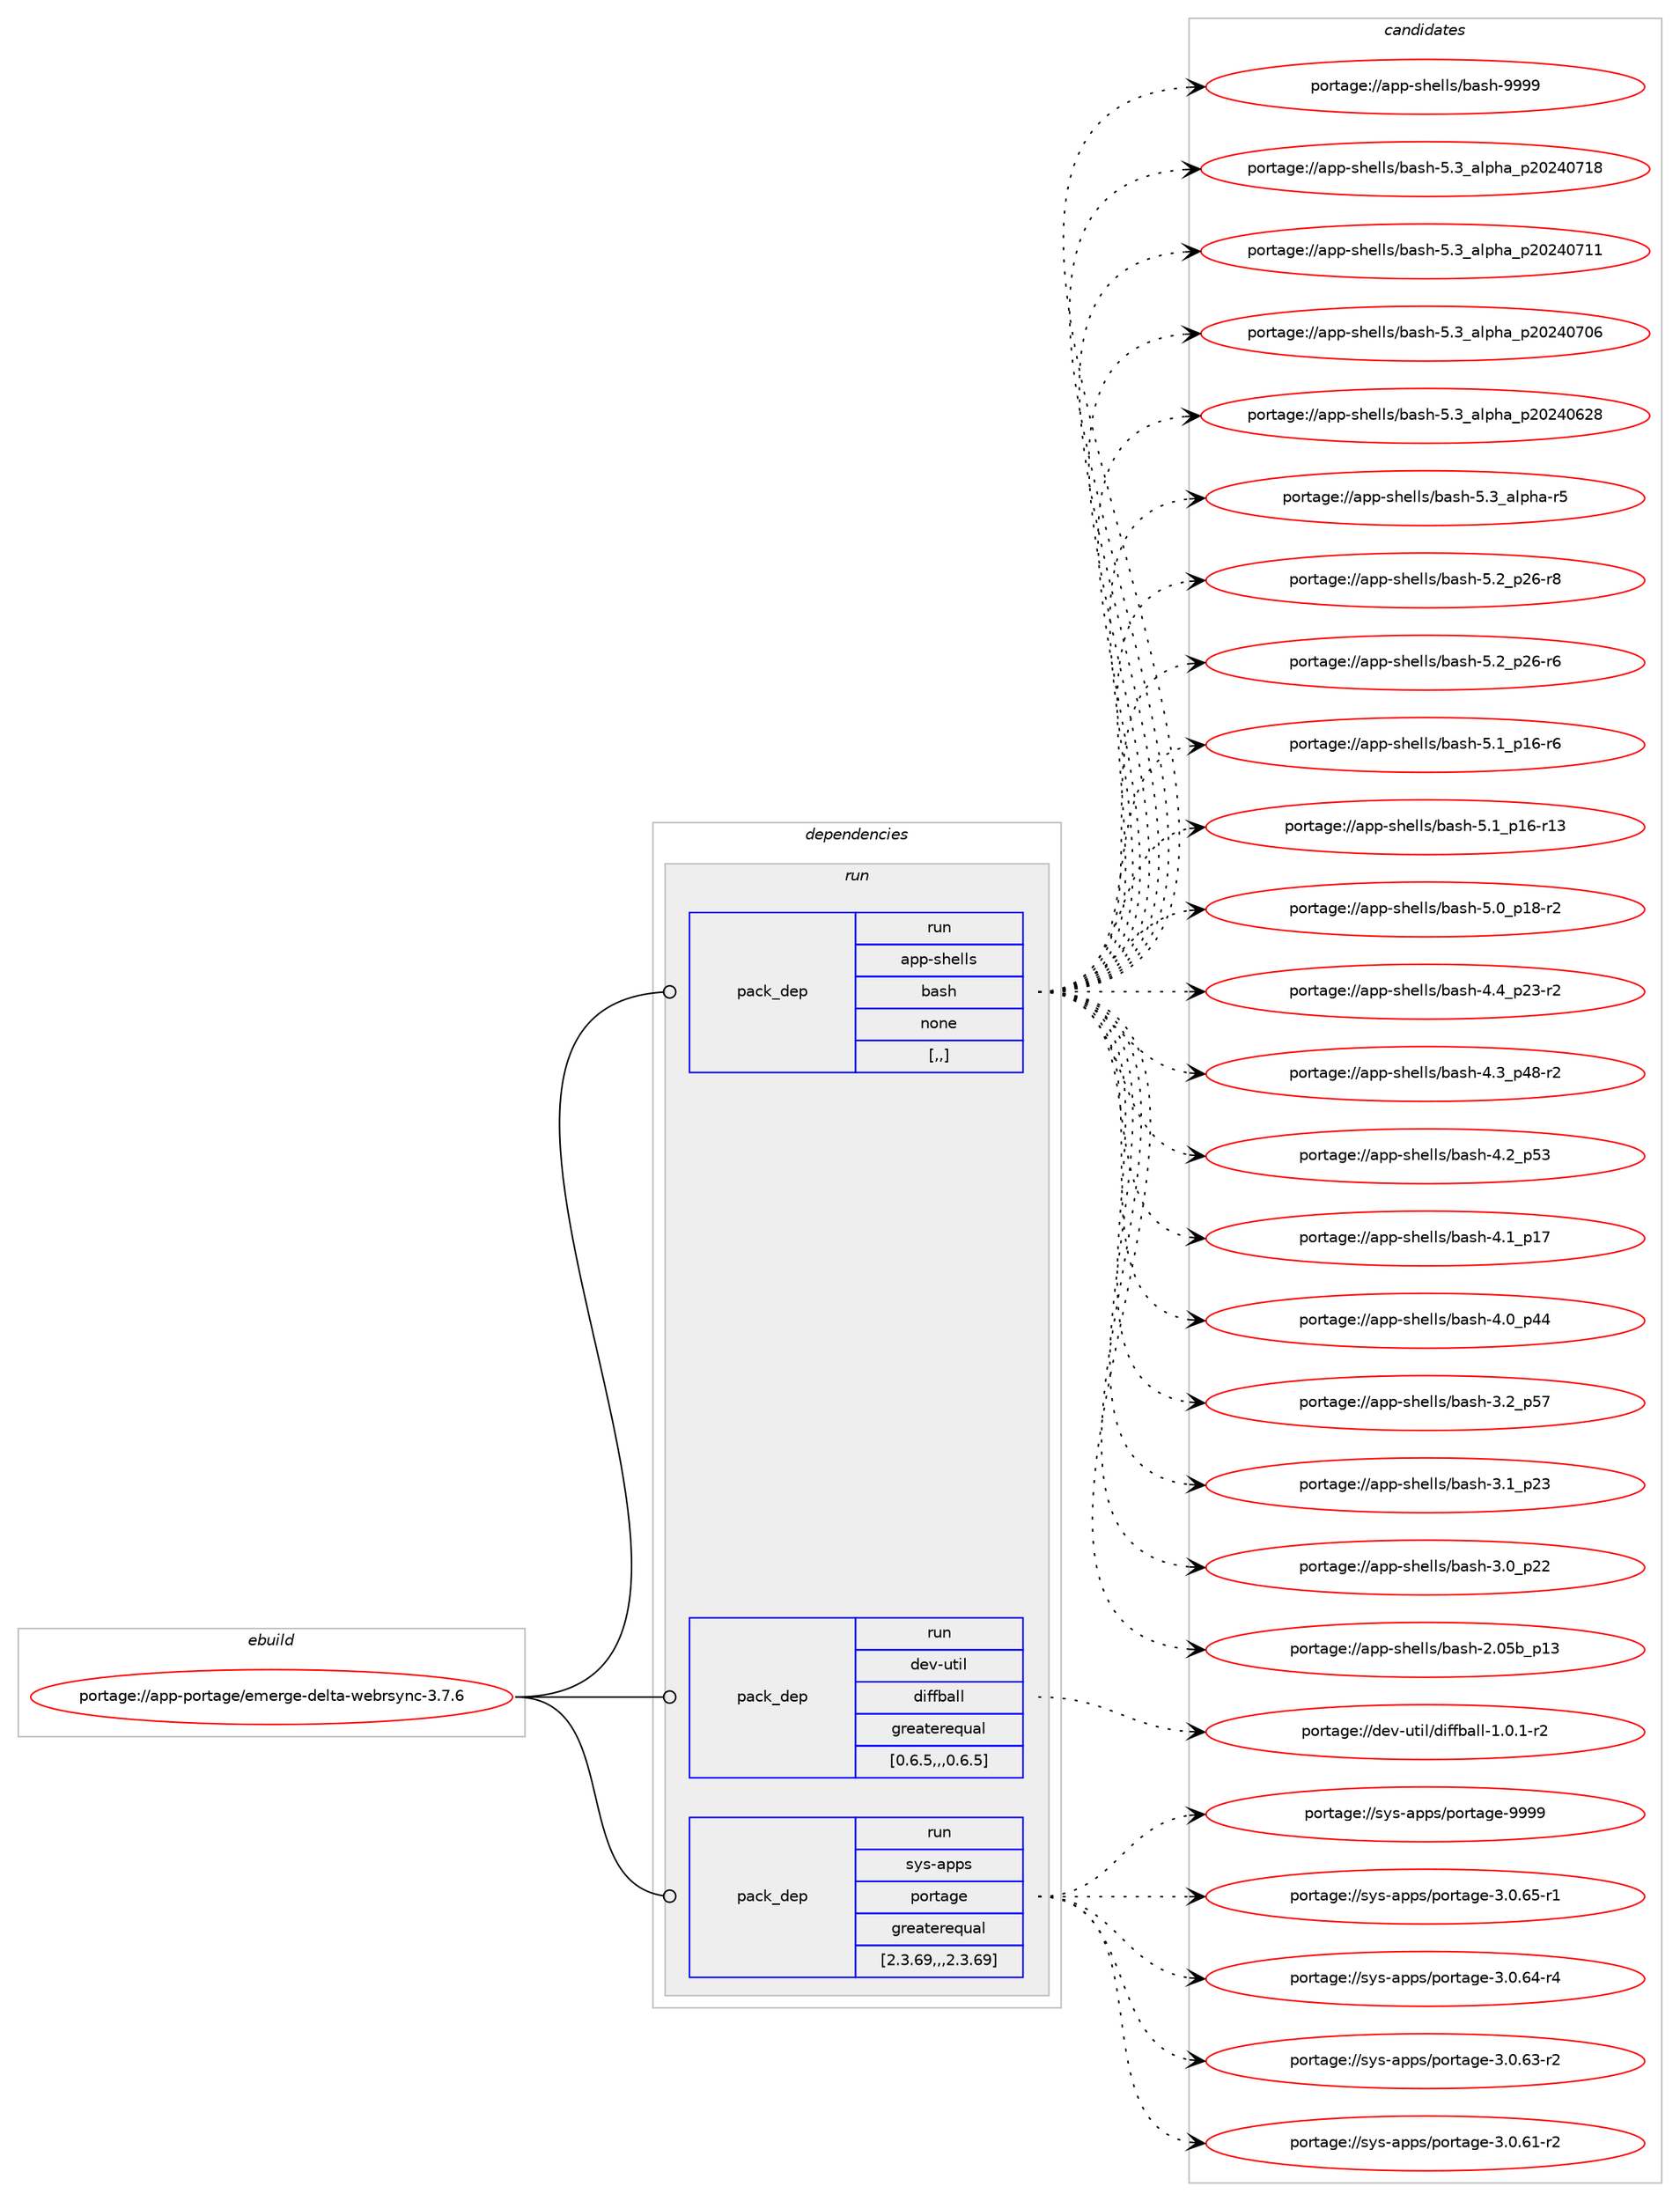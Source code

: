 digraph prolog {

# *************
# Graph options
# *************

newrank=true;
concentrate=true;
compound=true;
graph [rankdir=LR,fontname=Helvetica,fontsize=10,ranksep=1.5];#, ranksep=2.5, nodesep=0.2];
edge  [arrowhead=vee];
node  [fontname=Helvetica,fontsize=10];

# **********
# The ebuild
# **********

subgraph cluster_leftcol {
color=gray;
label=<<i>ebuild</i>>;
id [label="portage://app-portage/emerge-delta-webrsync-3.7.6", color=red, width=4, href="../app-portage/emerge-delta-webrsync-3.7.6.svg"];
}

# ****************
# The dependencies
# ****************

subgraph cluster_midcol {
color=gray;
label=<<i>dependencies</i>>;
subgraph cluster_compile {
fillcolor="#eeeeee";
style=filled;
label=<<i>compile</i>>;
}
subgraph cluster_compileandrun {
fillcolor="#eeeeee";
style=filled;
label=<<i>compile and run</i>>;
}
subgraph cluster_run {
fillcolor="#eeeeee";
style=filled;
label=<<i>run</i>>;
subgraph pack36009 {
dependency50615 [label=<<TABLE BORDER="0" CELLBORDER="1" CELLSPACING="0" CELLPADDING="4" WIDTH="220"><TR><TD ROWSPAN="6" CELLPADDING="30">pack_dep</TD></TR><TR><TD WIDTH="110">run</TD></TR><TR><TD>app-shells</TD></TR><TR><TD>bash</TD></TR><TR><TD>none</TD></TR><TR><TD>[,,]</TD></TR></TABLE>>, shape=none, color=blue];
}
id:e -> dependency50615:w [weight=20,style="solid",arrowhead="odot"];
subgraph pack36010 {
dependency50616 [label=<<TABLE BORDER="0" CELLBORDER="1" CELLSPACING="0" CELLPADDING="4" WIDTH="220"><TR><TD ROWSPAN="6" CELLPADDING="30">pack_dep</TD></TR><TR><TD WIDTH="110">run</TD></TR><TR><TD>dev-util</TD></TR><TR><TD>diffball</TD></TR><TR><TD>greaterequal</TD></TR><TR><TD>[0.6.5,,,0.6.5]</TD></TR></TABLE>>, shape=none, color=blue];
}
id:e -> dependency50616:w [weight=20,style="solid",arrowhead="odot"];
subgraph pack36011 {
dependency50617 [label=<<TABLE BORDER="0" CELLBORDER="1" CELLSPACING="0" CELLPADDING="4" WIDTH="220"><TR><TD ROWSPAN="6" CELLPADDING="30">pack_dep</TD></TR><TR><TD WIDTH="110">run</TD></TR><TR><TD>sys-apps</TD></TR><TR><TD>portage</TD></TR><TR><TD>greaterequal</TD></TR><TR><TD>[2.3.69,,,2.3.69]</TD></TR></TABLE>>, shape=none, color=blue];
}
id:e -> dependency50617:w [weight=20,style="solid",arrowhead="odot"];
}
}

# **************
# The candidates
# **************

subgraph cluster_choices {
rank=same;
color=gray;
label=<<i>candidates</i>>;

subgraph choice36009 {
color=black;
nodesep=1;
choice97112112451151041011081081154798971151044557575757 [label="portage://app-shells/bash-9999", color=red, width=4,href="../app-shells/bash-9999.svg"];
choice971121124511510410110810811547989711510445534651959710811210497951125048505248554956 [label="portage://app-shells/bash-5.3_alpha_p20240718", color=red, width=4,href="../app-shells/bash-5.3_alpha_p20240718.svg"];
choice971121124511510410110810811547989711510445534651959710811210497951125048505248554949 [label="portage://app-shells/bash-5.3_alpha_p20240711", color=red, width=4,href="../app-shells/bash-5.3_alpha_p20240711.svg"];
choice971121124511510410110810811547989711510445534651959710811210497951125048505248554854 [label="portage://app-shells/bash-5.3_alpha_p20240706", color=red, width=4,href="../app-shells/bash-5.3_alpha_p20240706.svg"];
choice971121124511510410110810811547989711510445534651959710811210497951125048505248545056 [label="portage://app-shells/bash-5.3_alpha_p20240628", color=red, width=4,href="../app-shells/bash-5.3_alpha_p20240628.svg"];
choice9711211245115104101108108115479897115104455346519597108112104974511453 [label="portage://app-shells/bash-5.3_alpha-r5", color=red, width=4,href="../app-shells/bash-5.3_alpha-r5.svg"];
choice9711211245115104101108108115479897115104455346509511250544511456 [label="portage://app-shells/bash-5.2_p26-r8", color=red, width=4,href="../app-shells/bash-5.2_p26-r8.svg"];
choice9711211245115104101108108115479897115104455346509511250544511454 [label="portage://app-shells/bash-5.2_p26-r6", color=red, width=4,href="../app-shells/bash-5.2_p26-r6.svg"];
choice9711211245115104101108108115479897115104455346499511249544511454 [label="portage://app-shells/bash-5.1_p16-r6", color=red, width=4,href="../app-shells/bash-5.1_p16-r6.svg"];
choice971121124511510410110810811547989711510445534649951124954451144951 [label="portage://app-shells/bash-5.1_p16-r13", color=red, width=4,href="../app-shells/bash-5.1_p16-r13.svg"];
choice9711211245115104101108108115479897115104455346489511249564511450 [label="portage://app-shells/bash-5.0_p18-r2", color=red, width=4,href="../app-shells/bash-5.0_p18-r2.svg"];
choice9711211245115104101108108115479897115104455246529511250514511450 [label="portage://app-shells/bash-4.4_p23-r2", color=red, width=4,href="../app-shells/bash-4.4_p23-r2.svg"];
choice9711211245115104101108108115479897115104455246519511252564511450 [label="portage://app-shells/bash-4.3_p48-r2", color=red, width=4,href="../app-shells/bash-4.3_p48-r2.svg"];
choice971121124511510410110810811547989711510445524650951125351 [label="portage://app-shells/bash-4.2_p53", color=red, width=4,href="../app-shells/bash-4.2_p53.svg"];
choice971121124511510410110810811547989711510445524649951124955 [label="portage://app-shells/bash-4.1_p17", color=red, width=4,href="../app-shells/bash-4.1_p17.svg"];
choice971121124511510410110810811547989711510445524648951125252 [label="portage://app-shells/bash-4.0_p44", color=red, width=4,href="../app-shells/bash-4.0_p44.svg"];
choice971121124511510410110810811547989711510445514650951125355 [label="portage://app-shells/bash-3.2_p57", color=red, width=4,href="../app-shells/bash-3.2_p57.svg"];
choice971121124511510410110810811547989711510445514649951125051 [label="portage://app-shells/bash-3.1_p23", color=red, width=4,href="../app-shells/bash-3.1_p23.svg"];
choice971121124511510410110810811547989711510445514648951125050 [label="portage://app-shells/bash-3.0_p22", color=red, width=4,href="../app-shells/bash-3.0_p22.svg"];
choice9711211245115104101108108115479897115104455046485398951124951 [label="portage://app-shells/bash-2.05b_p13", color=red, width=4,href="../app-shells/bash-2.05b_p13.svg"];
dependency50615:e -> choice97112112451151041011081081154798971151044557575757:w [style=dotted,weight="100"];
dependency50615:e -> choice971121124511510410110810811547989711510445534651959710811210497951125048505248554956:w [style=dotted,weight="100"];
dependency50615:e -> choice971121124511510410110810811547989711510445534651959710811210497951125048505248554949:w [style=dotted,weight="100"];
dependency50615:e -> choice971121124511510410110810811547989711510445534651959710811210497951125048505248554854:w [style=dotted,weight="100"];
dependency50615:e -> choice971121124511510410110810811547989711510445534651959710811210497951125048505248545056:w [style=dotted,weight="100"];
dependency50615:e -> choice9711211245115104101108108115479897115104455346519597108112104974511453:w [style=dotted,weight="100"];
dependency50615:e -> choice9711211245115104101108108115479897115104455346509511250544511456:w [style=dotted,weight="100"];
dependency50615:e -> choice9711211245115104101108108115479897115104455346509511250544511454:w [style=dotted,weight="100"];
dependency50615:e -> choice9711211245115104101108108115479897115104455346499511249544511454:w [style=dotted,weight="100"];
dependency50615:e -> choice971121124511510410110810811547989711510445534649951124954451144951:w [style=dotted,weight="100"];
dependency50615:e -> choice9711211245115104101108108115479897115104455346489511249564511450:w [style=dotted,weight="100"];
dependency50615:e -> choice9711211245115104101108108115479897115104455246529511250514511450:w [style=dotted,weight="100"];
dependency50615:e -> choice9711211245115104101108108115479897115104455246519511252564511450:w [style=dotted,weight="100"];
dependency50615:e -> choice971121124511510410110810811547989711510445524650951125351:w [style=dotted,weight="100"];
dependency50615:e -> choice971121124511510410110810811547989711510445524649951124955:w [style=dotted,weight="100"];
dependency50615:e -> choice971121124511510410110810811547989711510445524648951125252:w [style=dotted,weight="100"];
dependency50615:e -> choice971121124511510410110810811547989711510445514650951125355:w [style=dotted,weight="100"];
dependency50615:e -> choice971121124511510410110810811547989711510445514649951125051:w [style=dotted,weight="100"];
dependency50615:e -> choice971121124511510410110810811547989711510445514648951125050:w [style=dotted,weight="100"];
dependency50615:e -> choice9711211245115104101108108115479897115104455046485398951124951:w [style=dotted,weight="100"];
}
subgraph choice36010 {
color=black;
nodesep=1;
choice100101118451171161051084710010510210298971081084549464846494511450 [label="portage://dev-util/diffball-1.0.1-r2", color=red, width=4,href="../dev-util/diffball-1.0.1-r2.svg"];
dependency50616:e -> choice100101118451171161051084710010510210298971081084549464846494511450:w [style=dotted,weight="100"];
}
subgraph choice36011 {
color=black;
nodesep=1;
choice115121115459711211211547112111114116971031014557575757 [label="portage://sys-apps/portage-9999", color=red, width=4,href="../sys-apps/portage-9999.svg"];
choice11512111545971121121154711211111411697103101455146484654534511449 [label="portage://sys-apps/portage-3.0.65-r1", color=red, width=4,href="../sys-apps/portage-3.0.65-r1.svg"];
choice11512111545971121121154711211111411697103101455146484654524511452 [label="portage://sys-apps/portage-3.0.64-r4", color=red, width=4,href="../sys-apps/portage-3.0.64-r4.svg"];
choice11512111545971121121154711211111411697103101455146484654514511450 [label="portage://sys-apps/portage-3.0.63-r2", color=red, width=4,href="../sys-apps/portage-3.0.63-r2.svg"];
choice11512111545971121121154711211111411697103101455146484654494511450 [label="portage://sys-apps/portage-3.0.61-r2", color=red, width=4,href="../sys-apps/portage-3.0.61-r2.svg"];
dependency50617:e -> choice115121115459711211211547112111114116971031014557575757:w [style=dotted,weight="100"];
dependency50617:e -> choice11512111545971121121154711211111411697103101455146484654534511449:w [style=dotted,weight="100"];
dependency50617:e -> choice11512111545971121121154711211111411697103101455146484654524511452:w [style=dotted,weight="100"];
dependency50617:e -> choice11512111545971121121154711211111411697103101455146484654514511450:w [style=dotted,weight="100"];
dependency50617:e -> choice11512111545971121121154711211111411697103101455146484654494511450:w [style=dotted,weight="100"];
}
}

}
